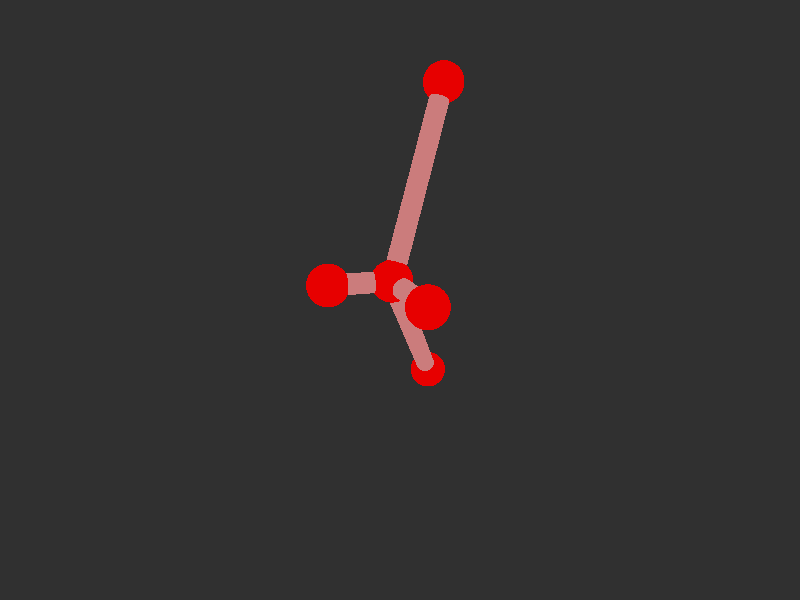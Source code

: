 #version 3.7; 
    global_settings { assumed_gamma 1.0 }
    

    camera {
    location  <20, 20, 20>
    right     x*image_width/image_height
    look_at   <0, 0, 0>
    angle 58
    }

    background { color rgb<1,1,1>*0.03 }


    light_source { <-20, 30, -25> color red 0.6 green 0.6 blue 0.6 }
    light_source { < 20, 30, -25> color red 0.6 green 0.6 blue 0.6 }
    
    #declare m = 1;
    union {

    union {
    sphere { m*<0.44726214091431804,1.259318093652397,-0.07891540854522683>, 1 }        
    sphere {  m*<1.1114945870599902,1.582123552665697,2.8288113552436482>, 1 }
    sphere {  m*<2.9618245670437755,1.4382984524466478,-1.705300002072017>, 1 }
    sphere {  m*<-5.85690408165655,8.498262788321632,-2.8815763561843064>, 1}
    sphere { m*<-3.845009266047592,-7.652378862062547,-1.5483182634663049>, 1 }    

        pigment { color rgb<0.8,0,0>  }
    finish { ambient 0.1 diffuse 0.7 phong 1 }
    }    
    union {
    cylinder { m*<1.1114945870599902,1.582123552665697,2.8288113552436482>, <0.44726214091431804,1.259318093652397,-0.07891540854522683>, 0.5 }
    cylinder { m*<2.9618245670437755,1.4382984524466478,-1.705300002072017>, <0.44726214091431804,1.259318093652397,-0.07891540854522683>, 0.5}
    cylinder { m*<-5.85690408165655,8.498262788321632,-2.8815763561843064>, <0.44726214091431804,1.259318093652397,-0.07891540854522683>, 0.5 }
    cylinder {  m*<-3.845009266047592,-7.652378862062547,-1.5483182634663049>, <0.44726214091431804,1.259318093652397,-0.07891540854522683>, 0.5}

    pigment { color rgb<0.6,.2,.2>  }
    finish { ambient 0.1 diffuse 0.7 phong 1 }    
    }
    
    // rotate <0, 0, 0>
    }
    